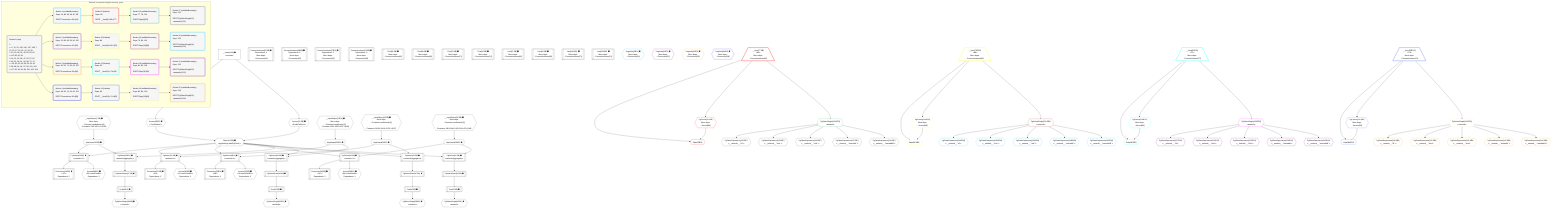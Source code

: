 %%{init: {'themeVariables': { 'fontSize': '12px'}}}%%
graph TD
    classDef path fill:#eee,stroke:#000,color:#000
    classDef plan fill:#fff,stroke-width:1px,color:#000
    classDef itemplan fill:#fff,stroke-width:2px,color:#000
    classDef unbatchedplan fill:#dff,stroke-width:1px,color:#000
    classDef sideeffectplan fill:#fcc,stroke-width:2px,color:#000
    classDef bucket fill:#f6f6f6,color:#000,stroke-width:2px,text-align:left

    subgraph "Buckets for queries/v4/pg11.network_types"
    Bucket0("Bucket 0 (root)<br /><br />1: <br />ᐳ: 6, 11, 12, 145, 146, 147, 148, 7, 13, 15, 17, 23, 25, 31, 33, 39<br />2: 10, 20, 28, 36, 45, 50, 55, 60<br />ᐳ: 86, 89, 92, 95<br />3: 14, 22, 30, 38, 47, 52, 57, 62<br />4: 46, 51, 56, 61, 65, 68, 71, 74<br />ᐳ: 48, 49, 53, 54, 58, 59, 63, 64<br />5: 85, 88, 91, 94, 97, 99, 101, 103<br />ᐳ: 87, 90, 93, 96, 98, 100, 102, 104"):::bucket
    Bucket1("Bucket 1 (nullableBoundary)<br />Deps: 14, 86, 65, 49, 87, 98<br /><br />ROOT Connectionᐸ10ᐳ[14]"):::bucket
    Bucket2("Bucket 2 (nullableBoundary)<br />Deps: 22, 89, 68, 54, 90, 100<br /><br />ROOT Connectionᐸ20ᐳ[22]"):::bucket
    Bucket3("Bucket 3 (nullableBoundary)<br />Deps: 30, 92, 71, 59, 93, 102<br /><br />ROOT Connectionᐸ28ᐳ[30]"):::bucket
    Bucket4("Bucket 4 (nullableBoundary)<br />Deps: 38, 95, 74, 64, 96, 104<br /><br />ROOT Connectionᐸ36ᐳ[38]"):::bucket
    Bucket9("Bucket 9 (listItem)<br />Deps: 86<br /><br />ROOT __Item{9}ᐸ65ᐳ[77]"):::bucket
    Bucket10("Bucket 10 (listItem)<br />Deps: 89<br /><br />ROOT __Item{10}ᐸ68ᐳ[79]"):::bucket
    Bucket11("Bucket 11 (listItem)<br />Deps: 92<br /><br />ROOT __Item{11}ᐸ71ᐳ[81]"):::bucket
    Bucket12("Bucket 12 (listItem)<br />Deps: 95<br /><br />ROOT __Item{12}ᐸ74ᐳ[83]"):::bucket
    Bucket13("Bucket 13 (nullableBoundary)<br />Deps: 77, 78, 114<br /><br />ROOT Edge{9}[78]"):::bucket
    Bucket14("Bucket 14 (nullableBoundary)<br />Deps: 79, 80, 116<br /><br />ROOT Edge{10}[80]"):::bucket
    Bucket15("Bucket 15 (nullableBoundary)<br />Deps: 81, 82, 118<br /><br />ROOT Edge{11}[82]"):::bucket
    Bucket16("Bucket 16 (nullableBoundary)<br />Deps: 83, 84, 120<br /><br />ROOT Edge{12}[84]"):::bucket
    Bucket17("Bucket 17 (nullableBoundary)<br />Deps: 121<br /><br />ROOT PgSelectSingle{13}ᐸnetworkᐳ[121]"):::bucket
    Bucket18("Bucket 18 (nullableBoundary)<br />Deps: 122<br /><br />ROOT PgSelectSingle{14}ᐸnetworkᐳ[122]"):::bucket
    Bucket19("Bucket 19 (nullableBoundary)<br />Deps: 123<br /><br />ROOT PgSelectSingle{15}ᐸnetworkᐳ[123]"):::bucket
    Bucket20("Bucket 20 (nullableBoundary)<br />Deps: 124<br /><br />ROOT PgSelectSingle{16}ᐸnetworkᐳ[124]"):::bucket
    end
    Bucket0 --> Bucket1 & Bucket2 & Bucket3 & Bucket4
    Bucket1 --> Bucket9
    Bucket2 --> Bucket10
    Bucket3 --> Bucket11
    Bucket4 --> Bucket12
    Bucket9 --> Bucket13
    Bucket10 --> Bucket14
    Bucket11 --> Bucket15
    Bucket12 --> Bucket16
    Bucket13 --> Bucket17
    Bucket14 --> Bucket18
    Bucket15 --> Bucket19
    Bucket16 --> Bucket20

    %% plan dependencies
    __InputObject7{{"__InputObject[7∈0] ➊<br />More deps:<br />- Constantᐸundefinedᐳ[6]<br />- Constantᐸ'192.168.0.0'ᐳ[145]"}}:::plan
    PgSelect10[["PgSelect[10∈0] ➊<br />ᐸnetwork+1ᐳ"]]:::plan
    Object13{{"Object[13∈0] ➊<br />ᐸ{pgSettings,withPgClient}ᐳ"}}:::plan
    ApplyInput15{{"ApplyInput[15∈0] ➊"}}:::plan
    Object13 & ApplyInput15 --> PgSelect10
    Access11{{"Access[11∈0] ➊<br />ᐸ2.pgSettingsᐳ"}}:::plan
    Access12{{"Access[12∈0] ➊<br />ᐸ2.withPgClientᐳ"}}:::plan
    Access11 & Access12 --> Object13
    __InputObject17{{"__InputObject[17∈0] ➊<br />More deps:<br />- Constantᐸundefinedᐳ[6]<br />- Constantᐸ'192.168.0.0/16'ᐳ[146]"}}:::plan
    PgSelect20[["PgSelect[20∈0] ➊<br />ᐸnetwork+1ᐳ"]]:::plan
    ApplyInput23{{"ApplyInput[23∈0] ➊"}}:::plan
    Object13 & ApplyInput23 --> PgSelect20
    __InputObject25{{"__InputObject[25∈0] ➊<br />More deps:<br />- Constantᐸundefinedᐳ[6]<br />- Constantᐸ'08:00:2b:01:02:03'ᐳ[147]"}}:::plan
    PgSelect28[["PgSelect[28∈0] ➊<br />ᐸnetwork+1ᐳ"]]:::plan
    ApplyInput31{{"ApplyInput[31∈0] ➊"}}:::plan
    Object13 & ApplyInput31 --> PgSelect28
    __InputObject33{{"__InputObject[33∈0] ➊<br />More deps:<br />- Constantᐸundefinedᐳ[6]<br />- Constantᐸ'08:00:2b:01:02:03:04:05'ᐳ[148]"}}:::plan
    PgSelect36[["PgSelect[36∈0] ➊<br />ᐸnetwork+1ᐳ"]]:::plan
    ApplyInput39{{"ApplyInput[39∈0] ➊"}}:::plan
    Object13 & ApplyInput39 --> PgSelect36
    PgSelect45[["PgSelect[45∈0] ➊<br />ᐸnetwork(aggregate)ᐳ"]]:::plan
    Object13 & ApplyInput15 --> PgSelect45
    PgSelect50[["PgSelect[50∈0] ➊<br />ᐸnetwork(aggregate)ᐳ"]]:::plan
    Object13 & ApplyInput23 --> PgSelect50
    PgSelect55[["PgSelect[55∈0] ➊<br />ᐸnetwork(aggregate)ᐳ"]]:::plan
    Object13 & ApplyInput31 --> PgSelect55
    PgSelect60[["PgSelect[60∈0] ➊<br />ᐸnetwork(aggregate)ᐳ"]]:::plan
    Object13 & ApplyInput39 --> PgSelect60
    __Value2["__Value[2∈0] ➊<br />ᐸcontextᐳ"]:::plan
    __Value2 --> Access11
    __Value2 --> Access12
    Connection14[["Connection[14∈0] ➊<br />ᐸ10ᐳ<br />Dependents: 2"]]:::plan
    PgSelect10 --> Connection14
    __InputObject7 --> ApplyInput15
    Connection22[["Connection[22∈0] ➊<br />ᐸ20ᐳ<br />Dependents: 2"]]:::plan
    PgSelect20 --> Connection22
    __InputObject17 --> ApplyInput23
    Connection30[["Connection[30∈0] ➊<br />ᐸ28ᐳ<br />Dependents: 2"]]:::plan
    PgSelect28 --> Connection30
    __InputObject25 --> ApplyInput31
    Connection38[["Connection[38∈0] ➊<br />ᐸ36ᐳ<br />Dependents: 2"]]:::plan
    PgSelect36 --> Connection38
    __InputObject33 --> ApplyInput39
    First46[["First[46∈0] ➊"]]:::plan
    PgSelectRows47[["PgSelectRows[47∈0] ➊"]]:::plan
    PgSelectRows47 --> First46
    PgSelect45 --> PgSelectRows47
    PgSelectSingle48{{"PgSelectSingle[48∈0] ➊<br />ᐸnetworkᐳ"}}:::plan
    First46 --> PgSelectSingle48
    First51[["First[51∈0] ➊"]]:::plan
    PgSelectRows52[["PgSelectRows[52∈0] ➊"]]:::plan
    PgSelectRows52 --> First51
    PgSelect50 --> PgSelectRows52
    PgSelectSingle53{{"PgSelectSingle[53∈0] ➊<br />ᐸnetworkᐳ"}}:::plan
    First51 --> PgSelectSingle53
    First56[["First[56∈0] ➊"]]:::plan
    PgSelectRows57[["PgSelectRows[57∈0] ➊"]]:::plan
    PgSelectRows57 --> First56
    PgSelect55 --> PgSelectRows57
    PgSelectSingle58{{"PgSelectSingle[58∈0] ➊<br />ᐸnetworkᐳ"}}:::plan
    First56 --> PgSelectSingle58
    First61[["First[61∈0] ➊"]]:::plan
    PgSelectRows62[["PgSelectRows[62∈0] ➊"]]:::plan
    PgSelectRows62 --> First61
    PgSelect60 --> PgSelectRows62
    PgSelectSingle63{{"PgSelectSingle[63∈0] ➊<br />ᐸnetworkᐳ"}}:::plan
    First61 --> PgSelectSingle63
    ConnectionItems65[["ConnectionItems[65∈0] ➊<br />Dependents: 3<br />More deps:<br />- Connection[14]"]]:::plan
    ConnectionItems68[["ConnectionItems[68∈0] ➊<br />Dependents: 3<br />More deps:<br />- Connection[22]"]]:::plan
    ConnectionItems71[["ConnectionItems[71∈0] ➊<br />Dependents: 3<br />More deps:<br />- Connection[30]"]]:::plan
    ConnectionItems74[["ConnectionItems[74∈0] ➊<br />Dependents: 3<br />More deps:<br />- Connection[38]"]]:::plan
    First85[["First[85∈0] ➊<br />More deps:<br />- ConnectionItems[65]"]]:::plan
    Access86{{"Access[86∈0] ➊<br />ᐸ10.cursorDetailsᐳ<br />Dependents: 3"}}:::plan
    PgSelect10 --> Access86
    First88[["First[88∈0] ➊<br />More deps:<br />- ConnectionItems[68]"]]:::plan
    Access89{{"Access[89∈0] ➊<br />ᐸ20.cursorDetailsᐳ<br />Dependents: 3"}}:::plan
    PgSelect20 --> Access89
    First91[["First[91∈0] ➊<br />More deps:<br />- ConnectionItems[71]"]]:::plan
    Access92{{"Access[92∈0] ➊<br />ᐸ28.cursorDetailsᐳ<br />Dependents: 3"}}:::plan
    PgSelect28 --> Access92
    First94[["First[94∈0] ➊<br />More deps:<br />- ConnectionItems[74]"]]:::plan
    Access95{{"Access[95∈0] ➊<br />ᐸ36.cursorDetailsᐳ<br />Dependents: 3"}}:::plan
    PgSelect36 --> Access95
    Last97[["Last[97∈0] ➊<br />More deps:<br />- ConnectionItems[65]"]]:::plan
    Last99[["Last[99∈0] ➊<br />More deps:<br />- ConnectionItems[68]"]]:::plan
    Last101[["Last[101∈0] ➊<br />More deps:<br />- ConnectionItems[71]"]]:::plan
    Last103[["Last[103∈0] ➊<br />More deps:<br />- ConnectionItems[74]"]]:::plan
    PageInfo41{{"PageInfo[41∈1] ➊<br />More deps:<br />- Connection[14]"}}:::plan
    PageInfo42{{"PageInfo[42∈2] ➊<br />More deps:<br />- Connection[22]"}}:::plan
    PageInfo43{{"PageInfo[43∈3] ➊<br />More deps:<br />- Connection[30]"}}:::plan
    PageInfo44{{"PageInfo[44∈4] ➊<br />More deps:<br />- Connection[38]"}}:::plan
    Edge78{{"Edge[78∈9]"}}:::plan
    __Item77[/"__Item[77∈9]<br />ᐸ65ᐳ<br />More deps:<br />- ConnectionItems[65]"\]:::itemplan
    PgCursor114{{"PgCursor[114∈9]<br />More deps:<br />- Access[86]"}}:::plan
    __Item77 & PgCursor114 --> Edge78
    __Item77 --> PgCursor114
    Edge80{{"Edge[80∈10]"}}:::plan
    __Item79[/"__Item[79∈10]<br />ᐸ68ᐳ<br />More deps:<br />- ConnectionItems[68]"\]:::itemplan
    PgCursor116{{"PgCursor[116∈10]<br />More deps:<br />- Access[89]"}}:::plan
    __Item79 & PgCursor116 --> Edge80
    __Item79 --> PgCursor116
    Edge82{{"Edge[82∈11]"}}:::plan
    __Item81[/"__Item[81∈11]<br />ᐸ71ᐳ<br />More deps:<br />- ConnectionItems[71]"\]:::itemplan
    PgCursor118{{"PgCursor[118∈11]<br />More deps:<br />- Access[92]"}}:::plan
    __Item81 & PgCursor118 --> Edge82
    __Item81 --> PgCursor118
    Edge84{{"Edge[84∈12]"}}:::plan
    __Item83[/"__Item[83∈12]<br />ᐸ74ᐳ<br />More deps:<br />- ConnectionItems[74]"\]:::itemplan
    PgCursor120{{"PgCursor[120∈12]<br />More deps:<br />- Access[95]"}}:::plan
    __Item83 & PgCursor120 --> Edge84
    __Item83 --> PgCursor120
    PgSelectSingle121{{"PgSelectSingle[121∈13]<br />ᐸnetworkᐳ"}}:::plan
    __Item77 --> PgSelectSingle121
    PgSelectSingle122{{"PgSelectSingle[122∈14]<br />ᐸnetworkᐳ"}}:::plan
    __Item79 --> PgSelectSingle122
    PgSelectSingle123{{"PgSelectSingle[123∈15]<br />ᐸnetworkᐳ"}}:::plan
    __Item81 --> PgSelectSingle123
    PgSelectSingle124{{"PgSelectSingle[124∈16]<br />ᐸnetworkᐳ"}}:::plan
    __Item83 --> PgSelectSingle124
    PgClassExpression125{{"PgClassExpression[125∈17]<br />ᐸ__network__.”id”ᐳ"}}:::plan
    PgSelectSingle121 --> PgClassExpression125
    PgClassExpression129{{"PgClassExpression[129∈17]<br />ᐸ__network__.”inet”ᐳ"}}:::plan
    PgSelectSingle121 --> PgClassExpression129
    PgClassExpression133{{"PgClassExpression[133∈17]<br />ᐸ__network__.”cidr”ᐳ"}}:::plan
    PgSelectSingle121 --> PgClassExpression133
    PgClassExpression137{{"PgClassExpression[137∈17]<br />ᐸ__network__.”macaddr”ᐳ"}}:::plan
    PgSelectSingle121 --> PgClassExpression137
    PgClassExpression141{{"PgClassExpression[141∈17]<br />ᐸ__network__.”macaddr8”ᐳ"}}:::plan
    PgSelectSingle121 --> PgClassExpression141
    PgClassExpression126{{"PgClassExpression[126∈18]<br />ᐸ__network__.”id”ᐳ"}}:::plan
    PgSelectSingle122 --> PgClassExpression126
    PgClassExpression130{{"PgClassExpression[130∈18]<br />ᐸ__network__.”inet”ᐳ"}}:::plan
    PgSelectSingle122 --> PgClassExpression130
    PgClassExpression134{{"PgClassExpression[134∈18]<br />ᐸ__network__.”cidr”ᐳ"}}:::plan
    PgSelectSingle122 --> PgClassExpression134
    PgClassExpression138{{"PgClassExpression[138∈18]<br />ᐸ__network__.”macaddr”ᐳ"}}:::plan
    PgSelectSingle122 --> PgClassExpression138
    PgClassExpression142{{"PgClassExpression[142∈18]<br />ᐸ__network__.”macaddr8”ᐳ"}}:::plan
    PgSelectSingle122 --> PgClassExpression142
    PgClassExpression127{{"PgClassExpression[127∈19]<br />ᐸ__network__.”id”ᐳ"}}:::plan
    PgSelectSingle123 --> PgClassExpression127
    PgClassExpression131{{"PgClassExpression[131∈19]<br />ᐸ__network__.”inet”ᐳ"}}:::plan
    PgSelectSingle123 --> PgClassExpression131
    PgClassExpression135{{"PgClassExpression[135∈19]<br />ᐸ__network__.”cidr”ᐳ"}}:::plan
    PgSelectSingle123 --> PgClassExpression135
    PgClassExpression139{{"PgClassExpression[139∈19]<br />ᐸ__network__.”macaddr”ᐳ"}}:::plan
    PgSelectSingle123 --> PgClassExpression139
    PgClassExpression143{{"PgClassExpression[143∈19]<br />ᐸ__network__.”macaddr8”ᐳ"}}:::plan
    PgSelectSingle123 --> PgClassExpression143
    PgClassExpression128{{"PgClassExpression[128∈20]<br />ᐸ__network__.”id”ᐳ"}}:::plan
    PgSelectSingle124 --> PgClassExpression128
    PgClassExpression132{{"PgClassExpression[132∈20]<br />ᐸ__network__.”inet”ᐳ"}}:::plan
    PgSelectSingle124 --> PgClassExpression132
    PgClassExpression136{{"PgClassExpression[136∈20]<br />ᐸ__network__.”cidr”ᐳ"}}:::plan
    PgSelectSingle124 --> PgClassExpression136
    PgClassExpression140{{"PgClassExpression[140∈20]<br />ᐸ__network__.”macaddr”ᐳ"}}:::plan
    PgSelectSingle124 --> PgClassExpression140
    PgClassExpression144{{"PgClassExpression[144∈20]<br />ᐸ__network__.”macaddr8”ᐳ"}}:::plan
    PgSelectSingle124 --> PgClassExpression144

    %% define steps
    classDef bucket0 stroke:#696969
    class Bucket0,__Value2,__InputObject7,PgSelect10,Access11,Access12,Object13,Connection14,ApplyInput15,__InputObject17,PgSelect20,Connection22,ApplyInput23,__InputObject25,PgSelect28,Connection30,ApplyInput31,__InputObject33,PgSelect36,Connection38,ApplyInput39,PgSelect45,First46,PgSelectRows47,PgSelectSingle48,PgSelect50,First51,PgSelectRows52,PgSelectSingle53,PgSelect55,First56,PgSelectRows57,PgSelectSingle58,PgSelect60,First61,PgSelectRows62,PgSelectSingle63,ConnectionItems65,ConnectionItems68,ConnectionItems71,ConnectionItems74,First85,Access86,First88,Access89,First91,Access92,First94,Access95,Last97,Last99,Last101,Last103 bucket0
    classDef bucket1 stroke:#00bfff
    class Bucket1,PageInfo41 bucket1
    classDef bucket2 stroke:#7f007f
    class Bucket2,PageInfo42 bucket2
    classDef bucket3 stroke:#ffa500
    class Bucket3,PageInfo43 bucket3
    classDef bucket4 stroke:#0000ff
    class Bucket4,PageInfo44 bucket4
    classDef bucket9 stroke:#ff0000
    class Bucket9,__Item77,Edge78,PgCursor114 bucket9
    classDef bucket10 stroke:#ffff00
    class Bucket10,__Item79,Edge80,PgCursor116 bucket10
    classDef bucket11 stroke:#00ffff
    class Bucket11,__Item81,Edge82,PgCursor118 bucket11
    classDef bucket12 stroke:#4169e1
    class Bucket12,__Item83,Edge84,PgCursor120 bucket12
    classDef bucket13 stroke:#3cb371
    class Bucket13,PgSelectSingle121 bucket13
    classDef bucket14 stroke:#a52a2a
    class Bucket14,PgSelectSingle122 bucket14
    classDef bucket15 stroke:#ff00ff
    class Bucket15,PgSelectSingle123 bucket15
    classDef bucket16 stroke:#f5deb3
    class Bucket16,PgSelectSingle124 bucket16
    classDef bucket17 stroke:#696969
    class Bucket17,PgClassExpression125,PgClassExpression129,PgClassExpression133,PgClassExpression137,PgClassExpression141 bucket17
    classDef bucket18 stroke:#00bfff
    class Bucket18,PgClassExpression126,PgClassExpression130,PgClassExpression134,PgClassExpression138,PgClassExpression142 bucket18
    classDef bucket19 stroke:#7f007f
    class Bucket19,PgClassExpression127,PgClassExpression131,PgClassExpression135,PgClassExpression139,PgClassExpression143 bucket19
    classDef bucket20 stroke:#ffa500
    class Bucket20,PgClassExpression128,PgClassExpression132,PgClassExpression136,PgClassExpression140,PgClassExpression144 bucket20